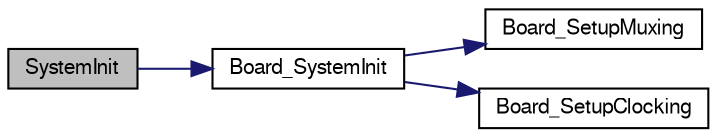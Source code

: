 digraph "SystemInit"
{
  edge [fontname="FreeSans",fontsize="10",labelfontname="FreeSans",labelfontsize="10"];
  node [fontname="FreeSans",fontsize="10",shape=record];
  rankdir="LR";
  Node1 [label="SystemInit",height=0.2,width=0.4,color="black", fillcolor="grey75", style="filled", fontcolor="black"];
  Node1 -> Node2 [color="midnightblue",fontsize="10",style="solid",fontname="FreeSans"];
  Node2 [label="Board_SystemInit",height=0.2,width=0.4,color="black", fillcolor="white", style="filled",URL="$group__BOARD__COMMON__API.html#gaeb60ea85499a4208167ae2540086516a",tooltip="Setup and initialize hardware prior to call to main() "];
  Node2 -> Node3 [color="midnightblue",fontsize="10",style="solid",fontname="FreeSans"];
  Node3 [label="Board_SetupMuxing",height=0.2,width=0.4,color="black", fillcolor="white", style="filled",URL="$group__BOARD__COMMON__API.html#ga8ac1dc465c66e1cc00f5ffd346904d97",tooltip="Setup pin multiplexer per board schematics. "];
  Node2 -> Node4 [color="midnightblue",fontsize="10",style="solid",fontname="FreeSans"];
  Node4 [label="Board_SetupClocking",height=0.2,width=0.4,color="black", fillcolor="white", style="filled",URL="$group__BOARD__COMMON__API.html#gae417dc93d00f1a89f74220e569fac777",tooltip="Setup system clocking. "];
}
